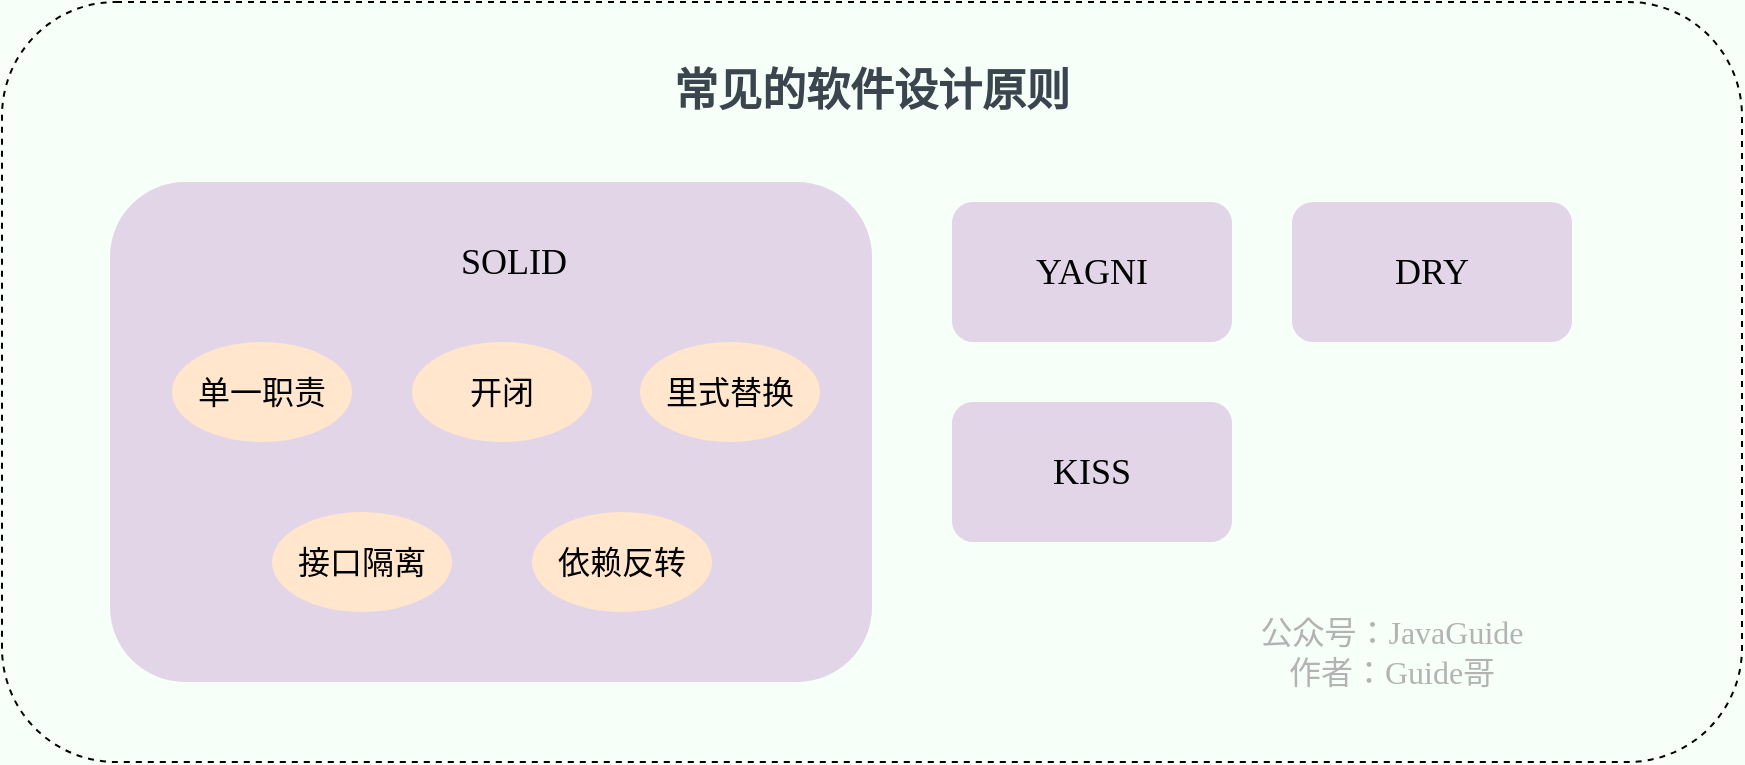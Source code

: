 <mxfile version="22.1.2" type="device">
  <diagram id="sWMFM4V07WVYII8mS4d8" name="Page-1">
    <mxGraphModel dx="1153" dy="664" grid="1" gridSize="10" guides="1" tooltips="1" connect="1" arrows="1" fold="1" page="1" pageScale="1" pageWidth="827" pageHeight="1169" background="#F6FFF8" math="0" shadow="0">
      <root>
        <mxCell id="0" />
        <mxCell id="1" parent="0" />
        <mxCell id="WVfZq0yCbzVCR4_tBo_1-1" value="" style="rounded=1;whiteSpace=wrap;html=1;strokeWidth=1;shadow=0;sketch=0;fontFamily=JetBrains Mono;fillColor=#F6FFF8;dashed=1;fontSource=https%3A%2F%2Ffonts.googleapis.com%2Fcss%3Ffamily%3DJetBrains%2BMono;" parent="1" vertex="1">
          <mxGeometry x="95" y="240" width="870" height="380" as="geometry" />
        </mxCell>
        <mxCell id="WVfZq0yCbzVCR4_tBo_1-28" value="" style="rounded=1;whiteSpace=wrap;html=1;strokeWidth=1;fillColor=#e1d5e7;strokeColor=none;shadow=0;sketch=0;fontFamily=JetBrains Mono;fontSource=https%3A%2F%2Ffonts.googleapis.com%2Fcss%3Ffamily%3DJetBrains%2BMono;" parent="1" vertex="1">
          <mxGeometry x="149" y="330" width="381" height="250" as="geometry" />
        </mxCell>
        <mxCell id="WVfZq0yCbzVCR4_tBo_1-29" value="SOLID" style="text;html=1;strokeColor=none;fillColor=none;align=center;verticalAlign=middle;whiteSpace=wrap;rounded=0;fontSize=18;shadow=0;sketch=0;fontFamily=JetBrains Mono;fontSource=https%3A%2F%2Ffonts.googleapis.com%2Fcss%3Ffamily%3DJetBrains%2BMono;" parent="1" vertex="1">
          <mxGeometry x="306" y="360" width="90" height="20" as="geometry" />
        </mxCell>
        <mxCell id="WVfZq0yCbzVCR4_tBo_1-34" value="公众号：JavaGuide&lt;br style=&quot;font-size: 16px;&quot;&gt;作者：Guide哥" style="text;html=1;strokeColor=none;fillColor=none;align=center;verticalAlign=middle;whiteSpace=wrap;rounded=0;labelBackgroundColor=none;fontSize=16;fontColor=#B3B3B3;rotation=0;sketch=0;shadow=0;fontFamily=JetBrains Mono;fontSource=https%3A%2F%2Ffonts.googleapis.com%2Fcss%3Ffamily%3DJetBrains%2BMono;" parent="1" vertex="1">
          <mxGeometry x="700" y="560" width="180" height="10" as="geometry" />
        </mxCell>
        <mxCell id="WVfZq0yCbzVCR4_tBo_1-35" value="单一职责" style="ellipse;whiteSpace=wrap;html=1;strokeWidth=1;fontSize=16;fillColor=#ffe6cc;strokeColor=none;shadow=0;sketch=0;fontFamily=JetBrains Mono;fontSource=https%3A%2F%2Ffonts.googleapis.com%2Fcss%3Ffamily%3DJetBrains%2BMono;" parent="1" vertex="1">
          <mxGeometry x="180" y="410" width="90" height="50" as="geometry" />
        </mxCell>
        <mxCell id="WVfZq0yCbzVCR4_tBo_1-36" value="开闭" style="ellipse;whiteSpace=wrap;html=1;strokeWidth=1;fontSize=16;fillColor=#ffe6cc;strokeColor=none;shadow=0;sketch=0;fontFamily=JetBrains Mono;fontSource=https%3A%2F%2Ffonts.googleapis.com%2Fcss%3Ffamily%3DJetBrains%2BMono;" parent="1" vertex="1">
          <mxGeometry x="300" y="410" width="90" height="50" as="geometry" />
        </mxCell>
        <mxCell id="WVfZq0yCbzVCR4_tBo_1-38" value="里式替换" style="ellipse;whiteSpace=wrap;html=1;strokeWidth=1;fontSize=16;fillColor=#ffe6cc;strokeColor=none;shadow=0;sketch=0;fontFamily=JetBrains Mono;fontSource=https%3A%2F%2Ffonts.googleapis.com%2Fcss%3Ffamily%3DJetBrains%2BMono;" parent="1" vertex="1">
          <mxGeometry x="414" y="410" width="90" height="50" as="geometry" />
        </mxCell>
        <mxCell id="WVfZq0yCbzVCR4_tBo_1-39" value="接口隔离" style="ellipse;whiteSpace=wrap;html=1;strokeWidth=1;fontSize=16;fillColor=#ffe6cc;strokeColor=none;shadow=0;sketch=0;fontFamily=JetBrains Mono;fontSource=https%3A%2F%2Ffonts.googleapis.com%2Fcss%3Ffamily%3DJetBrains%2BMono;" parent="1" vertex="1">
          <mxGeometry x="230" y="495" width="90" height="50" as="geometry" />
        </mxCell>
        <mxCell id="WVfZq0yCbzVCR4_tBo_1-40" value="依赖反转" style="ellipse;whiteSpace=wrap;html=1;strokeWidth=1;fontSize=16;fillColor=#ffe6cc;strokeColor=none;shadow=0;sketch=0;fontFamily=JetBrains Mono;fontSource=https%3A%2F%2Ffonts.googleapis.com%2Fcss%3Ffamily%3DJetBrains%2BMono;" parent="1" vertex="1">
          <mxGeometry x="360" y="495" width="90" height="50" as="geometry" />
        </mxCell>
        <mxCell id="WVfZq0yCbzVCR4_tBo_1-41" value="KISS" style="rounded=1;whiteSpace=wrap;html=1;strokeWidth=1;fillColor=#e1d5e7;strokeColor=none;shadow=0;fontSize=18;sketch=0;fontFamily=JetBrains Mono;fontSource=https%3A%2F%2Ffonts.googleapis.com%2Fcss%3Ffamily%3DJetBrains%2BMono;" parent="1" vertex="1">
          <mxGeometry x="570" y="440" width="140" height="70" as="geometry" />
        </mxCell>
        <mxCell id="WVfZq0yCbzVCR4_tBo_1-42" value="YAGNI" style="rounded=1;whiteSpace=wrap;html=1;strokeWidth=1;fillColor=#e1d5e7;strokeColor=none;shadow=0;fontSize=18;sketch=0;fontFamily=JetBrains Mono;fontSource=https%3A%2F%2Ffonts.googleapis.com%2Fcss%3Ffamily%3DJetBrains%2BMono;" parent="1" vertex="1">
          <mxGeometry x="570" y="340" width="140" height="70" as="geometry" />
        </mxCell>
        <mxCell id="WVfZq0yCbzVCR4_tBo_1-43" value="DRY" style="rounded=1;whiteSpace=wrap;html=1;strokeWidth=1;fillColor=#e1d5e7;strokeColor=none;shadow=0;fontSize=18;sketch=0;fontFamily=JetBrains Mono;fontSource=https%3A%2F%2Ffonts.googleapis.com%2Fcss%3Ffamily%3DJetBrains%2BMono;" parent="1" vertex="1">
          <mxGeometry x="740" y="340" width="140" height="70" as="geometry" />
        </mxCell>
        <mxCell id="9OUafKlKKgUiKlvtTepq-1" value="&lt;strong style=&quot;box-sizing: border-box; caret-color: rgb(59, 69, 78); color: rgb(59, 69, 78); font-size: 22px; orphans: 4; text-align: start;&quot;&gt;常见的软件设计原则&lt;/strong&gt;" style="text;html=1;strokeColor=none;fillColor=none;align=center;verticalAlign=middle;whiteSpace=wrap;rounded=0;fontSize=22;fontFamily=JetBrains Mono;fontSource=https%3A%2F%2Ffonts.googleapis.com%2Fcss%3Ffamily%3DJetBrains%2BMono;" vertex="1" parent="1">
          <mxGeometry x="427" y="270" width="206" height="30" as="geometry" />
        </mxCell>
      </root>
    </mxGraphModel>
  </diagram>
</mxfile>
